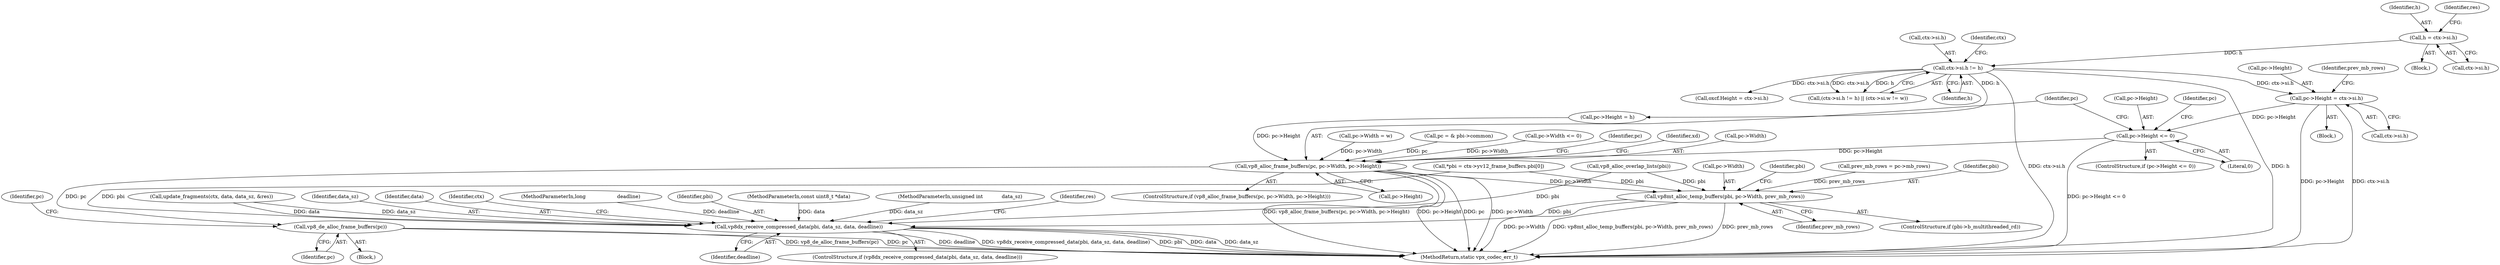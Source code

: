 digraph "0_Android_063be1485e0099bc81ace3a08b0ec9186dcad693@pointer" {
"1000430" [label="(Call,pc->Height = ctx->si.h)"];
"1000232" [label="(Call,ctx->si.h != h)"];
"1000166" [label="(Call,h = ctx->si.h)"];
"1000512" [label="(Call,pc->Height <= 0)"];
"1000531" [label="(Call,vp8_alloc_frame_buffers(pc, pc->Width, pc->Height))"];
"1000640" [label="(Call,vp8_de_alloc_frame_buffers(pc))"];
"1000676" [label="(Call,vp8mt_alloc_temp_buffers(pbi, pc->Width, prev_mb_rows))"];
"1000713" [label="(Call,vp8dx_receive_compressed_data(pbi, data_sz, data, deadline))"];
"1000150" [label="(Call,update_fragments(ctx, data, data_sz, &res))"];
"1000238" [label="(Identifier,h)"];
"1000678" [label="(Call,pc->Width)"];
"1000681" [label="(Identifier,prev_mb_rows)"];
"1000686" [label="(Identifier,pbi)"];
"1000716" [label="(Identifier,data)"];
"1000430" [label="(Call,pc->Height = ctx->si.h)"];
"1000167" [label="(Identifier,h)"];
"1000516" [label="(Literal,0)"];
"1000268" [label="(Call,oxcf.Height = ctx->si.h)"];
"1000536" [label="(Call,pc->Height)"];
"1000672" [label="(ControlStructure,if (pbi->b_multithreaded_rd))"];
"1000732" [label="(Identifier,ctx)"];
"1000518" [label="(Call,pc->Height = h)"];
"1000233" [label="(Call,ctx->si.h)"];
"1000676" [label="(Call,vp8mt_alloc_temp_buffers(pbi, pc->Width, prev_mb_rows))"];
"1000442" [label="(Identifier,prev_mb_rows)"];
"1000542" [label="(Identifier,pc)"];
"1000640" [label="(Call,vp8_de_alloc_frame_buffers(pc))"];
"1000232" [label="(Call,ctx->si.h != h)"];
"1000513" [label="(Call,pc->Height)"];
"1000532" [label="(Identifier,pc)"];
"1000408" [label="(Call,pc = & pbi->common)"];
"1000118" [label="(MethodParameterIn,long                    deadline)"];
"1000231" [label="(Call,(ctx->si.h != h) || (ctx->si.w != w))"];
"1000119" [label="(Block,)"];
"1000396" [label="(Call,*pbi = ctx->yv12_frame_buffers.pbi[0])"];
"1000712" [label="(ControlStructure,if (vp8dx_receive_compressed_data(pbi, data_sz, data, deadline)))"];
"1000548" [label="(Identifier,xd)"];
"1000714" [label="(Identifier,pbi)"];
"1000512" [label="(Call,pc->Height <= 0)"];
"1000717" [label="(Identifier,deadline)"];
"1000431" [label="(Call,pc->Height)"];
"1000242" [label="(Identifier,ctx)"];
"1000441" [label="(Call,prev_mb_rows = pc->mb_rows)"];
"1000713" [label="(Call,vp8dx_receive_compressed_data(pbi, data_sz, data, deadline))"];
"1000531" [label="(Call,vp8_alloc_frame_buffers(pc, pc->Width, pc->Height))"];
"1000533" [label="(Call,pc->Width)"];
"1000407" [label="(Block,)"];
"1000115" [label="(MethodParameterIn,const uint8_t *data)"];
"1000499" [label="(Call,pc->Width = w)"];
"1000493" [label="(Call,pc->Width <= 0)"];
"1000663" [label="(Call,vp8_alloc_overlap_lists(pbi))"];
"1000166" [label="(Call,h = ctx->si.h)"];
"1000520" [label="(Identifier,pc)"];
"1000645" [label="(Identifier,pc)"];
"1000639" [label="(Block,)"];
"1000116" [label="(MethodParameterIn,unsigned int            data_sz)"];
"1000511" [label="(ControlStructure,if (pc->Height <= 0))"];
"1000720" [label="(Identifier,res)"];
"1000434" [label="(Call,ctx->si.h)"];
"1000738" [label="(MethodReturn,static vpx_codec_err_t)"];
"1000530" [label="(ControlStructure,if (vp8_alloc_frame_buffers(pc, pc->Width, pc->Height)))"];
"1000677" [label="(Identifier,pbi)"];
"1000715" [label="(Identifier,data_sz)"];
"1000168" [label="(Call,ctx->si.h)"];
"1000174" [label="(Identifier,res)"];
"1000641" [label="(Identifier,pc)"];
"1000430" -> "1000407"  [label="AST: "];
"1000430" -> "1000434"  [label="CFG: "];
"1000431" -> "1000430"  [label="AST: "];
"1000434" -> "1000430"  [label="AST: "];
"1000442" -> "1000430"  [label="CFG: "];
"1000430" -> "1000738"  [label="DDG: ctx->si.h"];
"1000430" -> "1000738"  [label="DDG: pc->Height"];
"1000232" -> "1000430"  [label="DDG: ctx->si.h"];
"1000430" -> "1000512"  [label="DDG: pc->Height"];
"1000232" -> "1000231"  [label="AST: "];
"1000232" -> "1000238"  [label="CFG: "];
"1000233" -> "1000232"  [label="AST: "];
"1000238" -> "1000232"  [label="AST: "];
"1000242" -> "1000232"  [label="CFG: "];
"1000231" -> "1000232"  [label="CFG: "];
"1000232" -> "1000738"  [label="DDG: ctx->si.h"];
"1000232" -> "1000738"  [label="DDG: h"];
"1000232" -> "1000231"  [label="DDG: ctx->si.h"];
"1000232" -> "1000231"  [label="DDG: h"];
"1000166" -> "1000232"  [label="DDG: h"];
"1000232" -> "1000268"  [label="DDG: ctx->si.h"];
"1000232" -> "1000518"  [label="DDG: h"];
"1000166" -> "1000119"  [label="AST: "];
"1000166" -> "1000168"  [label="CFG: "];
"1000167" -> "1000166"  [label="AST: "];
"1000168" -> "1000166"  [label="AST: "];
"1000174" -> "1000166"  [label="CFG: "];
"1000512" -> "1000511"  [label="AST: "];
"1000512" -> "1000516"  [label="CFG: "];
"1000513" -> "1000512"  [label="AST: "];
"1000516" -> "1000512"  [label="AST: "];
"1000520" -> "1000512"  [label="CFG: "];
"1000532" -> "1000512"  [label="CFG: "];
"1000512" -> "1000738"  [label="DDG: pc->Height <= 0"];
"1000512" -> "1000531"  [label="DDG: pc->Height"];
"1000531" -> "1000530"  [label="AST: "];
"1000531" -> "1000536"  [label="CFG: "];
"1000532" -> "1000531"  [label="AST: "];
"1000533" -> "1000531"  [label="AST: "];
"1000536" -> "1000531"  [label="AST: "];
"1000542" -> "1000531"  [label="CFG: "];
"1000548" -> "1000531"  [label="CFG: "];
"1000531" -> "1000738"  [label="DDG: pc->Width"];
"1000531" -> "1000738"  [label="DDG: vp8_alloc_frame_buffers(pc, pc->Width, pc->Height)"];
"1000531" -> "1000738"  [label="DDG: pc->Height"];
"1000531" -> "1000738"  [label="DDG: pc"];
"1000408" -> "1000531"  [label="DDG: pc"];
"1000493" -> "1000531"  [label="DDG: pc->Width"];
"1000499" -> "1000531"  [label="DDG: pc->Width"];
"1000518" -> "1000531"  [label="DDG: pc->Height"];
"1000531" -> "1000640"  [label="DDG: pc"];
"1000531" -> "1000676"  [label="DDG: pc->Width"];
"1000640" -> "1000639"  [label="AST: "];
"1000640" -> "1000641"  [label="CFG: "];
"1000641" -> "1000640"  [label="AST: "];
"1000645" -> "1000640"  [label="CFG: "];
"1000640" -> "1000738"  [label="DDG: pc"];
"1000640" -> "1000738"  [label="DDG: vp8_de_alloc_frame_buffers(pc)"];
"1000676" -> "1000672"  [label="AST: "];
"1000676" -> "1000681"  [label="CFG: "];
"1000677" -> "1000676"  [label="AST: "];
"1000678" -> "1000676"  [label="AST: "];
"1000681" -> "1000676"  [label="AST: "];
"1000686" -> "1000676"  [label="CFG: "];
"1000676" -> "1000738"  [label="DDG: prev_mb_rows"];
"1000676" -> "1000738"  [label="DDG: pc->Width"];
"1000676" -> "1000738"  [label="DDG: vp8mt_alloc_temp_buffers(pbi, pc->Width, prev_mb_rows)"];
"1000396" -> "1000676"  [label="DDG: pbi"];
"1000663" -> "1000676"  [label="DDG: pbi"];
"1000441" -> "1000676"  [label="DDG: prev_mb_rows"];
"1000676" -> "1000713"  [label="DDG: pbi"];
"1000713" -> "1000712"  [label="AST: "];
"1000713" -> "1000717"  [label="CFG: "];
"1000714" -> "1000713"  [label="AST: "];
"1000715" -> "1000713"  [label="AST: "];
"1000716" -> "1000713"  [label="AST: "];
"1000717" -> "1000713"  [label="AST: "];
"1000720" -> "1000713"  [label="CFG: "];
"1000732" -> "1000713"  [label="CFG: "];
"1000713" -> "1000738"  [label="DDG: pbi"];
"1000713" -> "1000738"  [label="DDG: data"];
"1000713" -> "1000738"  [label="DDG: data_sz"];
"1000713" -> "1000738"  [label="DDG: deadline"];
"1000713" -> "1000738"  [label="DDG: vp8dx_receive_compressed_data(pbi, data_sz, data, deadline)"];
"1000396" -> "1000713"  [label="DDG: pbi"];
"1000663" -> "1000713"  [label="DDG: pbi"];
"1000150" -> "1000713"  [label="DDG: data_sz"];
"1000150" -> "1000713"  [label="DDG: data"];
"1000116" -> "1000713"  [label="DDG: data_sz"];
"1000115" -> "1000713"  [label="DDG: data"];
"1000118" -> "1000713"  [label="DDG: deadline"];
}
